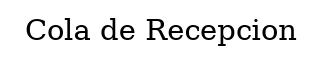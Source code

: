  digraph Cola_recepcion {
 label= "Cola de Recepcion";
     node [shape=box, style=filled, color=blue, fillcolor=gold];
 }
